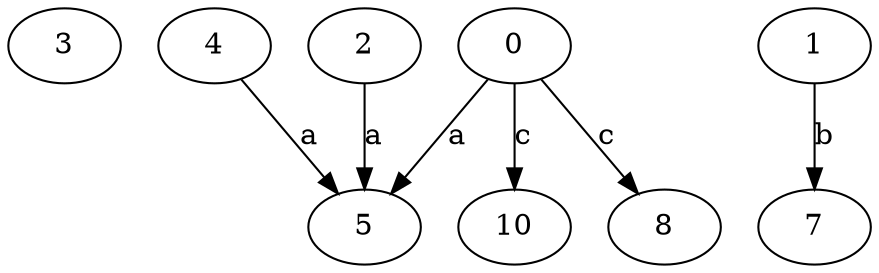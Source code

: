 strict digraph  {
3;
4;
5;
0;
7;
1;
8;
2;
10;
4 -> 5  [label=a];
0 -> 5  [label=a];
0 -> 8  [label=c];
0 -> 10  [label=c];
1 -> 7  [label=b];
2 -> 5  [label=a];
}
